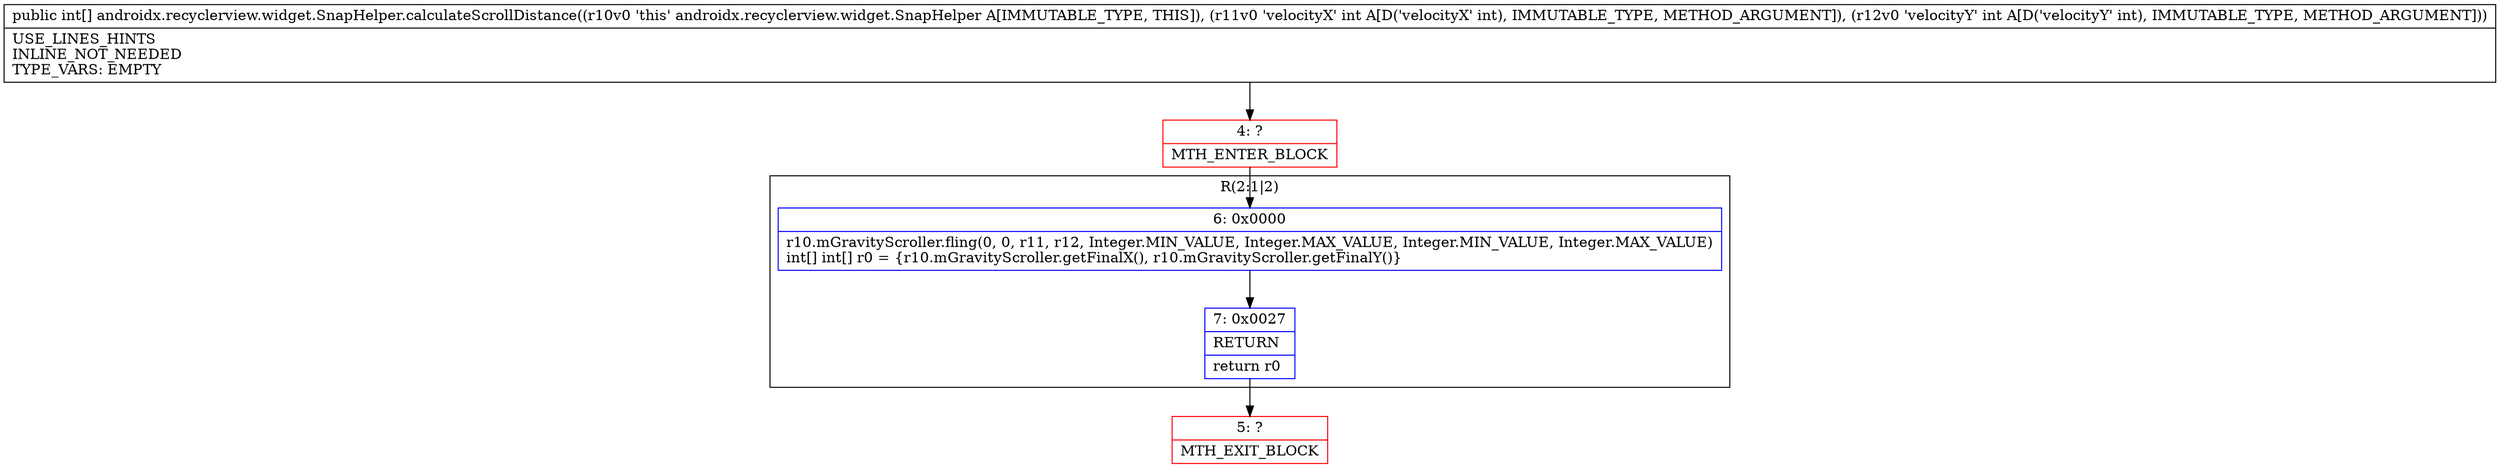 digraph "CFG forandroidx.recyclerview.widget.SnapHelper.calculateScrollDistance(II)[I" {
subgraph cluster_Region_2142434123 {
label = "R(2:1|2)";
node [shape=record,color=blue];
Node_6 [shape=record,label="{6\:\ 0x0000|r10.mGravityScroller.fling(0, 0, r11, r12, Integer.MIN_VALUE, Integer.MAX_VALUE, Integer.MIN_VALUE, Integer.MAX_VALUE)\lint[] int[] r0 = \{r10.mGravityScroller.getFinalX(), r10.mGravityScroller.getFinalY()\}\l}"];
Node_7 [shape=record,label="{7\:\ 0x0027|RETURN\l|return r0\l}"];
}
Node_4 [shape=record,color=red,label="{4\:\ ?|MTH_ENTER_BLOCK\l}"];
Node_5 [shape=record,color=red,label="{5\:\ ?|MTH_EXIT_BLOCK\l}"];
MethodNode[shape=record,label="{public int[] androidx.recyclerview.widget.SnapHelper.calculateScrollDistance((r10v0 'this' androidx.recyclerview.widget.SnapHelper A[IMMUTABLE_TYPE, THIS]), (r11v0 'velocityX' int A[D('velocityX' int), IMMUTABLE_TYPE, METHOD_ARGUMENT]), (r12v0 'velocityY' int A[D('velocityY' int), IMMUTABLE_TYPE, METHOD_ARGUMENT]))  | USE_LINES_HINTS\lINLINE_NOT_NEEDED\lTYPE_VARS: EMPTY\l}"];
MethodNode -> Node_4;Node_6 -> Node_7;
Node_7 -> Node_5;
Node_4 -> Node_6;
}

